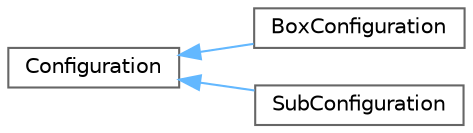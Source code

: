 digraph "Graphical Class Hierarchy"
{
 // LATEX_PDF_SIZE
  bgcolor="transparent";
  edge [fontname=Helvetica,fontsize=10,labelfontname=Helvetica,labelfontsize=10];
  node [fontname=Helvetica,fontsize=10,shape=box,height=0.2,width=0.4];
  rankdir="LR";
  Node0 [id="Node000000",label="Configuration",height=0.2,width=0.4,color="grey40", fillcolor="white", style="filled",URL="$classConfiguration.html",tooltip=" "];
  Node0 -> Node1 [id="edge1_Node000000_Node000001",dir="back",color="steelblue1",style="solid",tooltip=" "];
  Node1 [id="Node000001",label="BoxConfiguration",height=0.2,width=0.4,color="grey40", fillcolor="white", style="filled",URL="$classBoxConfiguration.html",tooltip=" "];
  Node0 -> Node2 [id="edge2_Node000000_Node000002",dir="back",color="steelblue1",style="solid",tooltip=" "];
  Node2 [id="Node000002",label="SubConfiguration",height=0.2,width=0.4,color="grey40", fillcolor="white", style="filled",URL="$classSubConfiguration.html",tooltip=" "];
}
